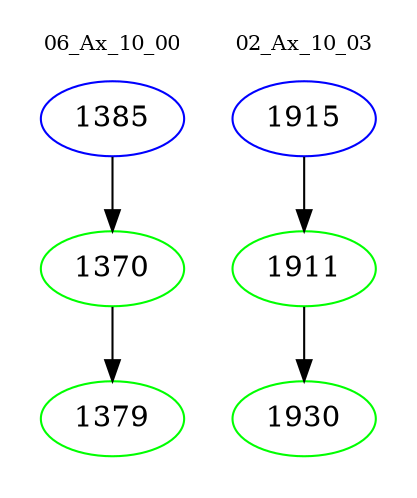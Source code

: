 digraph{
subgraph cluster_0 {
color = white
label = "06_Ax_10_00";
fontsize=10;
T0_1385 [label="1385", color="blue"]
T0_1385 -> T0_1370 [color="black"]
T0_1370 [label="1370", color="green"]
T0_1370 -> T0_1379 [color="black"]
T0_1379 [label="1379", color="green"]
}
subgraph cluster_1 {
color = white
label = "02_Ax_10_03";
fontsize=10;
T1_1915 [label="1915", color="blue"]
T1_1915 -> T1_1911 [color="black"]
T1_1911 [label="1911", color="green"]
T1_1911 -> T1_1930 [color="black"]
T1_1930 [label="1930", color="green"]
}
}
